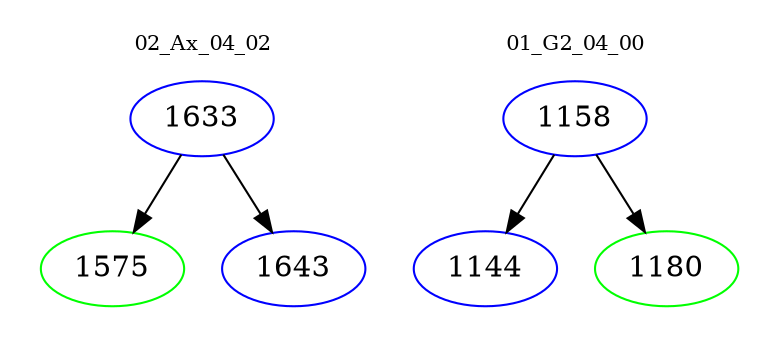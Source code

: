 digraph{
subgraph cluster_0 {
color = white
label = "02_Ax_04_02";
fontsize=10;
T0_1633 [label="1633", color="blue"]
T0_1633 -> T0_1575 [color="black"]
T0_1575 [label="1575", color="green"]
T0_1633 -> T0_1643 [color="black"]
T0_1643 [label="1643", color="blue"]
}
subgraph cluster_1 {
color = white
label = "01_G2_04_00";
fontsize=10;
T1_1158 [label="1158", color="blue"]
T1_1158 -> T1_1144 [color="black"]
T1_1144 [label="1144", color="blue"]
T1_1158 -> T1_1180 [color="black"]
T1_1180 [label="1180", color="green"]
}
}
